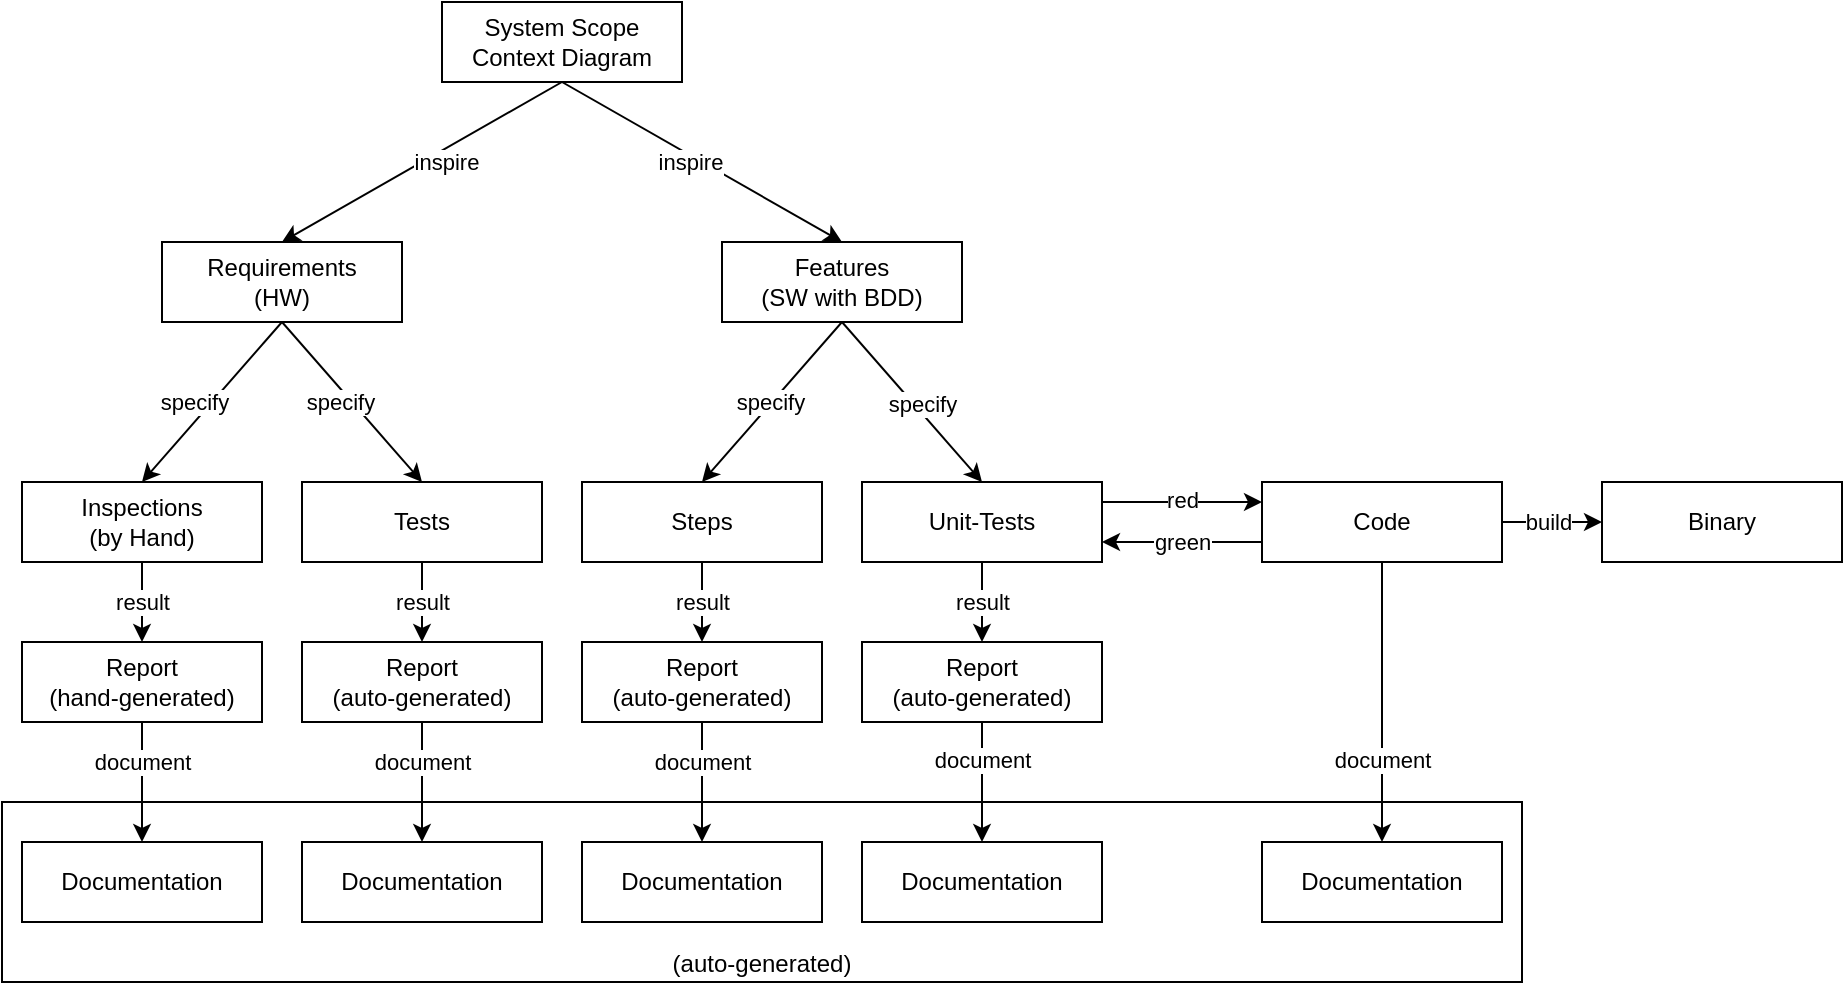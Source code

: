 <mxfile>
    <diagram name="Page-1" id="5f0bae14-7c28-e335-631c-24af17079c00">
        <mxGraphModel dx="1073" dy="595" grid="1" gridSize="10" guides="1" tooltips="1" connect="1" arrows="1" fold="1" page="1" pageScale="1" pageWidth="1169" pageHeight="827" background="none" math="0" shadow="0">
            <root>
                <mxCell id="0"/>
                <mxCell id="1" parent="0"/>
                <mxCell id="52" value="(auto-generated)" style="rounded=0;whiteSpace=wrap;html=1;verticalAlign=bottom;" vertex="1" parent="1">
                    <mxGeometry x="60" y="480" width="760" height="90" as="geometry"/>
                </mxCell>
                <mxCell id="2" value="System Scope&lt;br&gt;Context Diagram" style="rounded=0;whiteSpace=wrap;html=1;" vertex="1" parent="1">
                    <mxGeometry x="280" y="80" width="120" height="40" as="geometry"/>
                </mxCell>
                <mxCell id="3" value="Requirements&lt;br&gt;(HW)" style="rounded=0;whiteSpace=wrap;html=1;" vertex="1" parent="1">
                    <mxGeometry x="140" y="200" width="120" height="40" as="geometry"/>
                </mxCell>
                <mxCell id="4" value="Features&lt;br&gt;(SW with BDD)" style="rounded=0;whiteSpace=wrap;html=1;" vertex="1" parent="1">
                    <mxGeometry x="420" y="200" width="120" height="40" as="geometry"/>
                </mxCell>
                <mxCell id="5" value="" style="endArrow=classic;html=1;entryX=0.5;entryY=0;entryDx=0;entryDy=0;exitX=0.5;exitY=1;exitDx=0;exitDy=0;" edge="1" parent="1" source="2" target="3">
                    <mxGeometry width="50" height="50" relative="1" as="geometry">
                        <mxPoint x="360" y="240" as="sourcePoint"/>
                        <mxPoint x="410" y="190" as="targetPoint"/>
                    </mxGeometry>
                </mxCell>
                <mxCell id="8" value="inspire" style="edgeLabel;html=1;align=center;verticalAlign=middle;resizable=0;points=[];" vertex="1" connectable="0" parent="5">
                    <mxGeometry x="-0.392" y="1" relative="1" as="geometry">
                        <mxPoint x="-16" y="15" as="offset"/>
                    </mxGeometry>
                </mxCell>
                <mxCell id="6" value="" style="endArrow=classic;html=1;entryX=0.5;entryY=0;entryDx=0;entryDy=0;exitX=0.5;exitY=1;exitDx=0;exitDy=0;" edge="1" parent="1" source="2" target="4">
                    <mxGeometry width="50" height="50" relative="1" as="geometry">
                        <mxPoint x="350" y="130" as="sourcePoint"/>
                        <mxPoint x="270" y="210" as="targetPoint"/>
                    </mxGeometry>
                </mxCell>
                <mxCell id="7" value="inspire" style="edgeLabel;html=1;align=center;verticalAlign=middle;resizable=0;points=[];" vertex="1" connectable="0" parent="6">
                    <mxGeometry x="-0.22" y="-1" relative="1" as="geometry">
                        <mxPoint x="10" y="8" as="offset"/>
                    </mxGeometry>
                </mxCell>
                <mxCell id="9" value="Steps" style="rounded=0;whiteSpace=wrap;html=1;" vertex="1" parent="1">
                    <mxGeometry x="350" y="320" width="120" height="40" as="geometry"/>
                </mxCell>
                <mxCell id="10" value="Inspections&lt;br&gt;(by Hand)" style="rounded=0;whiteSpace=wrap;html=1;" vertex="1" parent="1">
                    <mxGeometry x="70" y="320" width="120" height="40" as="geometry"/>
                </mxCell>
                <mxCell id="11" value="Report&lt;br&gt;(hand-generated)" style="rounded=0;whiteSpace=wrap;html=1;" vertex="1" parent="1">
                    <mxGeometry x="70" y="400" width="120" height="40" as="geometry"/>
                </mxCell>
                <mxCell id="12" value="Tests" style="rounded=0;whiteSpace=wrap;html=1;" vertex="1" parent="1">
                    <mxGeometry x="210" y="320" width="120" height="40" as="geometry"/>
                </mxCell>
                <mxCell id="13" value="Unit-Tests" style="rounded=0;whiteSpace=wrap;html=1;" vertex="1" parent="1">
                    <mxGeometry x="490" y="320" width="120" height="40" as="geometry"/>
                </mxCell>
                <mxCell id="14" value="Code" style="rounded=0;whiteSpace=wrap;html=1;" vertex="1" parent="1">
                    <mxGeometry x="690" y="320" width="120" height="40" as="geometry"/>
                </mxCell>
                <mxCell id="16" value="" style="endArrow=classic;html=1;exitX=1;exitY=0.25;exitDx=0;exitDy=0;entryX=0;entryY=0.25;entryDx=0;entryDy=0;" edge="1" parent="1" source="13" target="14">
                    <mxGeometry width="50" height="50" relative="1" as="geometry">
                        <mxPoint x="540" y="340" as="sourcePoint"/>
                        <mxPoint x="590" y="290" as="targetPoint"/>
                    </mxGeometry>
                </mxCell>
                <mxCell id="18" value="red" style="edgeLabel;html=1;align=center;verticalAlign=middle;resizable=0;points=[];" vertex="1" connectable="0" parent="16">
                    <mxGeometry x="-0.172" y="1" relative="1" as="geometry">
                        <mxPoint x="7" as="offset"/>
                    </mxGeometry>
                </mxCell>
                <mxCell id="17" value="" style="endArrow=classic;html=1;entryX=1;entryY=0.75;entryDx=0;entryDy=0;exitX=0;exitY=0.75;exitDx=0;exitDy=0;" edge="1" parent="1" source="14" target="13">
                    <mxGeometry width="50" height="50" relative="1" as="geometry">
                        <mxPoint x="760" y="430" as="sourcePoint"/>
                        <mxPoint x="780" y="453" as="targetPoint"/>
                    </mxGeometry>
                </mxCell>
                <mxCell id="19" value="green" style="edgeLabel;html=1;align=center;verticalAlign=middle;resizable=0;points=[];" vertex="1" connectable="0" parent="17">
                    <mxGeometry x="-0.431" y="3" relative="1" as="geometry">
                        <mxPoint x="-17" y="-3" as="offset"/>
                    </mxGeometry>
                </mxCell>
                <mxCell id="20" value="Documentation" style="rounded=0;whiteSpace=wrap;html=1;" vertex="1" parent="1">
                    <mxGeometry x="70" y="500" width="120" height="40" as="geometry"/>
                </mxCell>
                <mxCell id="21" value="Report&lt;br&gt;(auto-generated)" style="rounded=0;whiteSpace=wrap;html=1;" vertex="1" parent="1">
                    <mxGeometry x="210" y="400" width="120" height="40" as="geometry"/>
                </mxCell>
                <mxCell id="22" value="Report&lt;br&gt;(auto-generated)" style="rounded=0;whiteSpace=wrap;html=1;" vertex="1" parent="1">
                    <mxGeometry x="350" y="400" width="120" height="40" as="geometry"/>
                </mxCell>
                <mxCell id="23" value="Report&lt;br&gt;(auto-generated)" style="rounded=0;whiteSpace=wrap;html=1;" vertex="1" parent="1">
                    <mxGeometry x="490" y="400" width="120" height="40" as="geometry"/>
                </mxCell>
                <mxCell id="24" value="" style="endArrow=classic;html=1;entryX=0.5;entryY=0;entryDx=0;entryDy=0;exitX=0.5;exitY=1;exitDx=0;exitDy=0;" edge="1" parent="1" source="3" target="10">
                    <mxGeometry width="50" height="50" relative="1" as="geometry">
                        <mxPoint x="350" y="130" as="sourcePoint"/>
                        <mxPoint x="270" y="210" as="targetPoint"/>
                    </mxGeometry>
                </mxCell>
                <mxCell id="25" value="specify" style="edgeLabel;html=1;align=center;verticalAlign=middle;resizable=0;points=[];" vertex="1" connectable="0" parent="24">
                    <mxGeometry x="-0.392" y="1" relative="1" as="geometry">
                        <mxPoint x="-24" y="15" as="offset"/>
                    </mxGeometry>
                </mxCell>
                <mxCell id="27" value="" style="endArrow=classic;html=1;entryX=0.5;entryY=0;entryDx=0;entryDy=0;exitX=0.5;exitY=1;exitDx=0;exitDy=0;" edge="1" parent="1" source="3" target="12">
                    <mxGeometry width="50" height="50" relative="1" as="geometry">
                        <mxPoint x="270" y="250" as="sourcePoint"/>
                        <mxPoint x="150" y="330" as="targetPoint"/>
                    </mxGeometry>
                </mxCell>
                <mxCell id="28" value="specify" style="edgeLabel;html=1;align=center;verticalAlign=middle;resizable=0;points=[];" vertex="1" connectable="0" parent="27">
                    <mxGeometry x="-0.392" y="1" relative="1" as="geometry">
                        <mxPoint x="7" y="16" as="offset"/>
                    </mxGeometry>
                </mxCell>
                <mxCell id="29" value="" style="endArrow=classic;html=1;exitX=0.5;exitY=1;exitDx=0;exitDy=0;entryX=0.5;entryY=0;entryDx=0;entryDy=0;" edge="1" parent="1" source="4" target="9">
                    <mxGeometry width="50" height="50" relative="1" as="geometry">
                        <mxPoint x="410" y="330" as="sourcePoint"/>
                        <mxPoint x="460" y="280" as="targetPoint"/>
                    </mxGeometry>
                </mxCell>
                <mxCell id="30" value="specify" style="edgeLabel;html=1;align=center;verticalAlign=middle;resizable=0;points=[];" vertex="1" connectable="0" parent="29">
                    <mxGeometry x="0.28" y="1" relative="1" as="geometry">
                        <mxPoint x="8" y="-12" as="offset"/>
                    </mxGeometry>
                </mxCell>
                <mxCell id="31" value="" style="endArrow=classic;html=1;exitX=0.5;exitY=1;exitDx=0;exitDy=0;" edge="1" parent="1" source="12" target="21">
                    <mxGeometry width="50" height="50" relative="1" as="geometry">
                        <mxPoint x="410" y="410" as="sourcePoint"/>
                        <mxPoint x="460" y="360" as="targetPoint"/>
                    </mxGeometry>
                </mxCell>
                <mxCell id="33" value="result" style="edgeLabel;html=1;align=center;verticalAlign=middle;resizable=0;points=[];" vertex="1" connectable="0" parent="31">
                    <mxGeometry x="-0.351" y="-1" relative="1" as="geometry">
                        <mxPoint x="1" y="7" as="offset"/>
                    </mxGeometry>
                </mxCell>
                <mxCell id="32" value="result" style="endArrow=classic;html=1;exitX=0.5;exitY=1;exitDx=0;exitDy=0;entryX=0.5;entryY=0;entryDx=0;entryDy=0;" edge="1" parent="1" source="10" target="11">
                    <mxGeometry width="50" height="50" relative="1" as="geometry">
                        <mxPoint x="410" y="410" as="sourcePoint"/>
                        <mxPoint x="460" y="360" as="targetPoint"/>
                        <mxPoint as="offset"/>
                    </mxGeometry>
                </mxCell>
                <mxCell id="34" value="" style="endArrow=classic;html=1;exitX=0.5;exitY=1;exitDx=0;exitDy=0;" edge="1" parent="1" source="9" target="22">
                    <mxGeometry width="50" height="50" relative="1" as="geometry">
                        <mxPoint x="310" y="370" as="sourcePoint"/>
                        <mxPoint x="310" y="490" as="targetPoint"/>
                    </mxGeometry>
                </mxCell>
                <mxCell id="35" value="result" style="edgeLabel;html=1;align=center;verticalAlign=middle;resizable=0;points=[];" vertex="1" connectable="0" parent="34">
                    <mxGeometry x="-0.351" y="-1" relative="1" as="geometry">
                        <mxPoint x="1" y="7" as="offset"/>
                    </mxGeometry>
                </mxCell>
                <mxCell id="36" value="" style="endArrow=classic;html=1;entryX=0.5;entryY=0;entryDx=0;entryDy=0;exitX=0.5;exitY=1;exitDx=0;exitDy=0;" edge="1" parent="1" source="4" target="13">
                    <mxGeometry width="50" height="50" relative="1" as="geometry">
                        <mxPoint x="420" y="240" as="sourcePoint"/>
                        <mxPoint x="510" y="490" as="targetPoint"/>
                    </mxGeometry>
                </mxCell>
                <mxCell id="37" value="specify" style="edgeLabel;html=1;align=center;verticalAlign=middle;resizable=0;points=[];" vertex="1" connectable="0" parent="36">
                    <mxGeometry x="-0.351" y="-1" relative="1" as="geometry">
                        <mxPoint x="18" y="14" as="offset"/>
                    </mxGeometry>
                </mxCell>
                <mxCell id="38" value="result" style="endArrow=classic;html=1;exitX=0.5;exitY=1;exitDx=0;exitDy=0;" edge="1" parent="1" source="13" target="23">
                    <mxGeometry width="50" height="50" relative="1" as="geometry">
                        <mxPoint x="640" y="400" as="sourcePoint"/>
                        <mxPoint x="690" y="350" as="targetPoint"/>
                    </mxGeometry>
                </mxCell>
                <mxCell id="39" value="" style="endArrow=classic;html=1;exitX=0.5;exitY=1;exitDx=0;exitDy=0;" edge="1" parent="1" source="14" target="51">
                    <mxGeometry y="20" width="50" height="50" relative="1" as="geometry">
                        <mxPoint x="859.76" y="380" as="sourcePoint"/>
                        <mxPoint x="859.76" y="500" as="targetPoint"/>
                        <mxPoint as="offset"/>
                    </mxGeometry>
                </mxCell>
                <mxCell id="53" value="document" style="edgeLabel;html=1;align=center;verticalAlign=middle;resizable=0;points=[];" vertex="1" connectable="0" parent="39">
                    <mxGeometry x="-0.467" y="-1" relative="1" as="geometry">
                        <mxPoint x="1" y="61" as="offset"/>
                    </mxGeometry>
                </mxCell>
                <mxCell id="40" value="" style="endArrow=classic;html=1;exitX=0.5;exitY=1;exitDx=0;exitDy=0;" edge="1" parent="1" source="23" target="50">
                    <mxGeometry width="50" height="50" relative="1" as="geometry">
                        <mxPoint x="580" y="520" as="sourcePoint"/>
                        <mxPoint x="630" y="470" as="targetPoint"/>
                    </mxGeometry>
                </mxCell>
                <mxCell id="42" value="document" style="edgeLabel;html=1;align=center;verticalAlign=middle;resizable=0;points=[];" vertex="1" connectable="0" parent="40">
                    <mxGeometry x="-0.244" y="1" relative="1" as="geometry">
                        <mxPoint x="-1" y="-4" as="offset"/>
                    </mxGeometry>
                </mxCell>
                <mxCell id="41" value="" style="endArrow=classic;html=1;exitX=0.5;exitY=1;exitDx=0;exitDy=0;" edge="1" parent="1" source="22" target="49">
                    <mxGeometry width="50" height="50" relative="1" as="geometry">
                        <mxPoint x="670" y="530" as="sourcePoint"/>
                        <mxPoint x="720.0" y="570" as="targetPoint"/>
                    </mxGeometry>
                </mxCell>
                <mxCell id="43" value="document" style="edgeLabel;html=1;align=center;verticalAlign=middle;resizable=0;points=[];" vertex="1" connectable="0" parent="41">
                    <mxGeometry x="-0.467" relative="1" as="geometry">
                        <mxPoint y="4" as="offset"/>
                    </mxGeometry>
                </mxCell>
                <mxCell id="44" value="" style="endArrow=classic;html=1;exitX=0.5;exitY=1;exitDx=0;exitDy=0;" edge="1" parent="1" source="21" target="48">
                    <mxGeometry width="50" height="50" relative="1" as="geometry">
                        <mxPoint x="510" y="530" as="sourcePoint"/>
                        <mxPoint x="510" y="570" as="targetPoint"/>
                    </mxGeometry>
                </mxCell>
                <mxCell id="45" value="document" style="edgeLabel;html=1;align=center;verticalAlign=middle;resizable=0;points=[];" vertex="1" connectable="0" parent="44">
                    <mxGeometry x="-0.467" relative="1" as="geometry">
                        <mxPoint y="4" as="offset"/>
                    </mxGeometry>
                </mxCell>
                <mxCell id="46" value="" style="endArrow=classic;html=1;exitX=0.5;exitY=1;exitDx=0;exitDy=0;entryX=0.5;entryY=0;entryDx=0;entryDy=0;" edge="1" parent="1" source="11" target="20">
                    <mxGeometry width="50" height="50" relative="1" as="geometry">
                        <mxPoint x="310" y="530" as="sourcePoint"/>
                        <mxPoint x="300.0" y="570" as="targetPoint"/>
                    </mxGeometry>
                </mxCell>
                <mxCell id="47" value="document" style="edgeLabel;html=1;align=center;verticalAlign=middle;resizable=0;points=[];" vertex="1" connectable="0" parent="46">
                    <mxGeometry x="-0.467" relative="1" as="geometry">
                        <mxPoint y="4" as="offset"/>
                    </mxGeometry>
                </mxCell>
                <mxCell id="48" value="Documentation" style="rounded=0;whiteSpace=wrap;html=1;" vertex="1" parent="1">
                    <mxGeometry x="210" y="500" width="120" height="40" as="geometry"/>
                </mxCell>
                <mxCell id="49" value="Documentation" style="rounded=0;whiteSpace=wrap;html=1;" vertex="1" parent="1">
                    <mxGeometry x="350" y="500" width="120" height="40" as="geometry"/>
                </mxCell>
                <mxCell id="50" value="Documentation" style="rounded=0;whiteSpace=wrap;html=1;" vertex="1" parent="1">
                    <mxGeometry x="490" y="500" width="120" height="40" as="geometry"/>
                </mxCell>
                <mxCell id="51" value="Documentation" style="rounded=0;whiteSpace=wrap;html=1;" vertex="1" parent="1">
                    <mxGeometry x="690" y="500" width="120" height="40" as="geometry"/>
                </mxCell>
                <mxCell id="54" value="Binary" style="rounded=0;whiteSpace=wrap;html=1;" vertex="1" parent="1">
                    <mxGeometry x="860" y="320" width="120" height="40" as="geometry"/>
                </mxCell>
                <mxCell id="55" value="" style="endArrow=classic;html=1;exitX=1;exitY=0.5;exitDx=0;exitDy=0;entryX=0;entryY=0.5;entryDx=0;entryDy=0;" edge="1" parent="1" source="14" target="54">
                    <mxGeometry y="20" width="50" height="50" relative="1" as="geometry">
                        <mxPoint x="760" y="370.0" as="sourcePoint"/>
                        <mxPoint x="760" y="510.0" as="targetPoint"/>
                        <mxPoint as="offset"/>
                    </mxGeometry>
                </mxCell>
                <mxCell id="57" value="build" style="edgeLabel;html=1;align=center;verticalAlign=middle;resizable=0;points=[];" vertex="1" connectable="0" parent="55">
                    <mxGeometry x="-0.439" y="1" relative="1" as="geometry">
                        <mxPoint x="9" y="1" as="offset"/>
                    </mxGeometry>
                </mxCell>
            </root>
        </mxGraphModel>
    </diagram>
</mxfile>